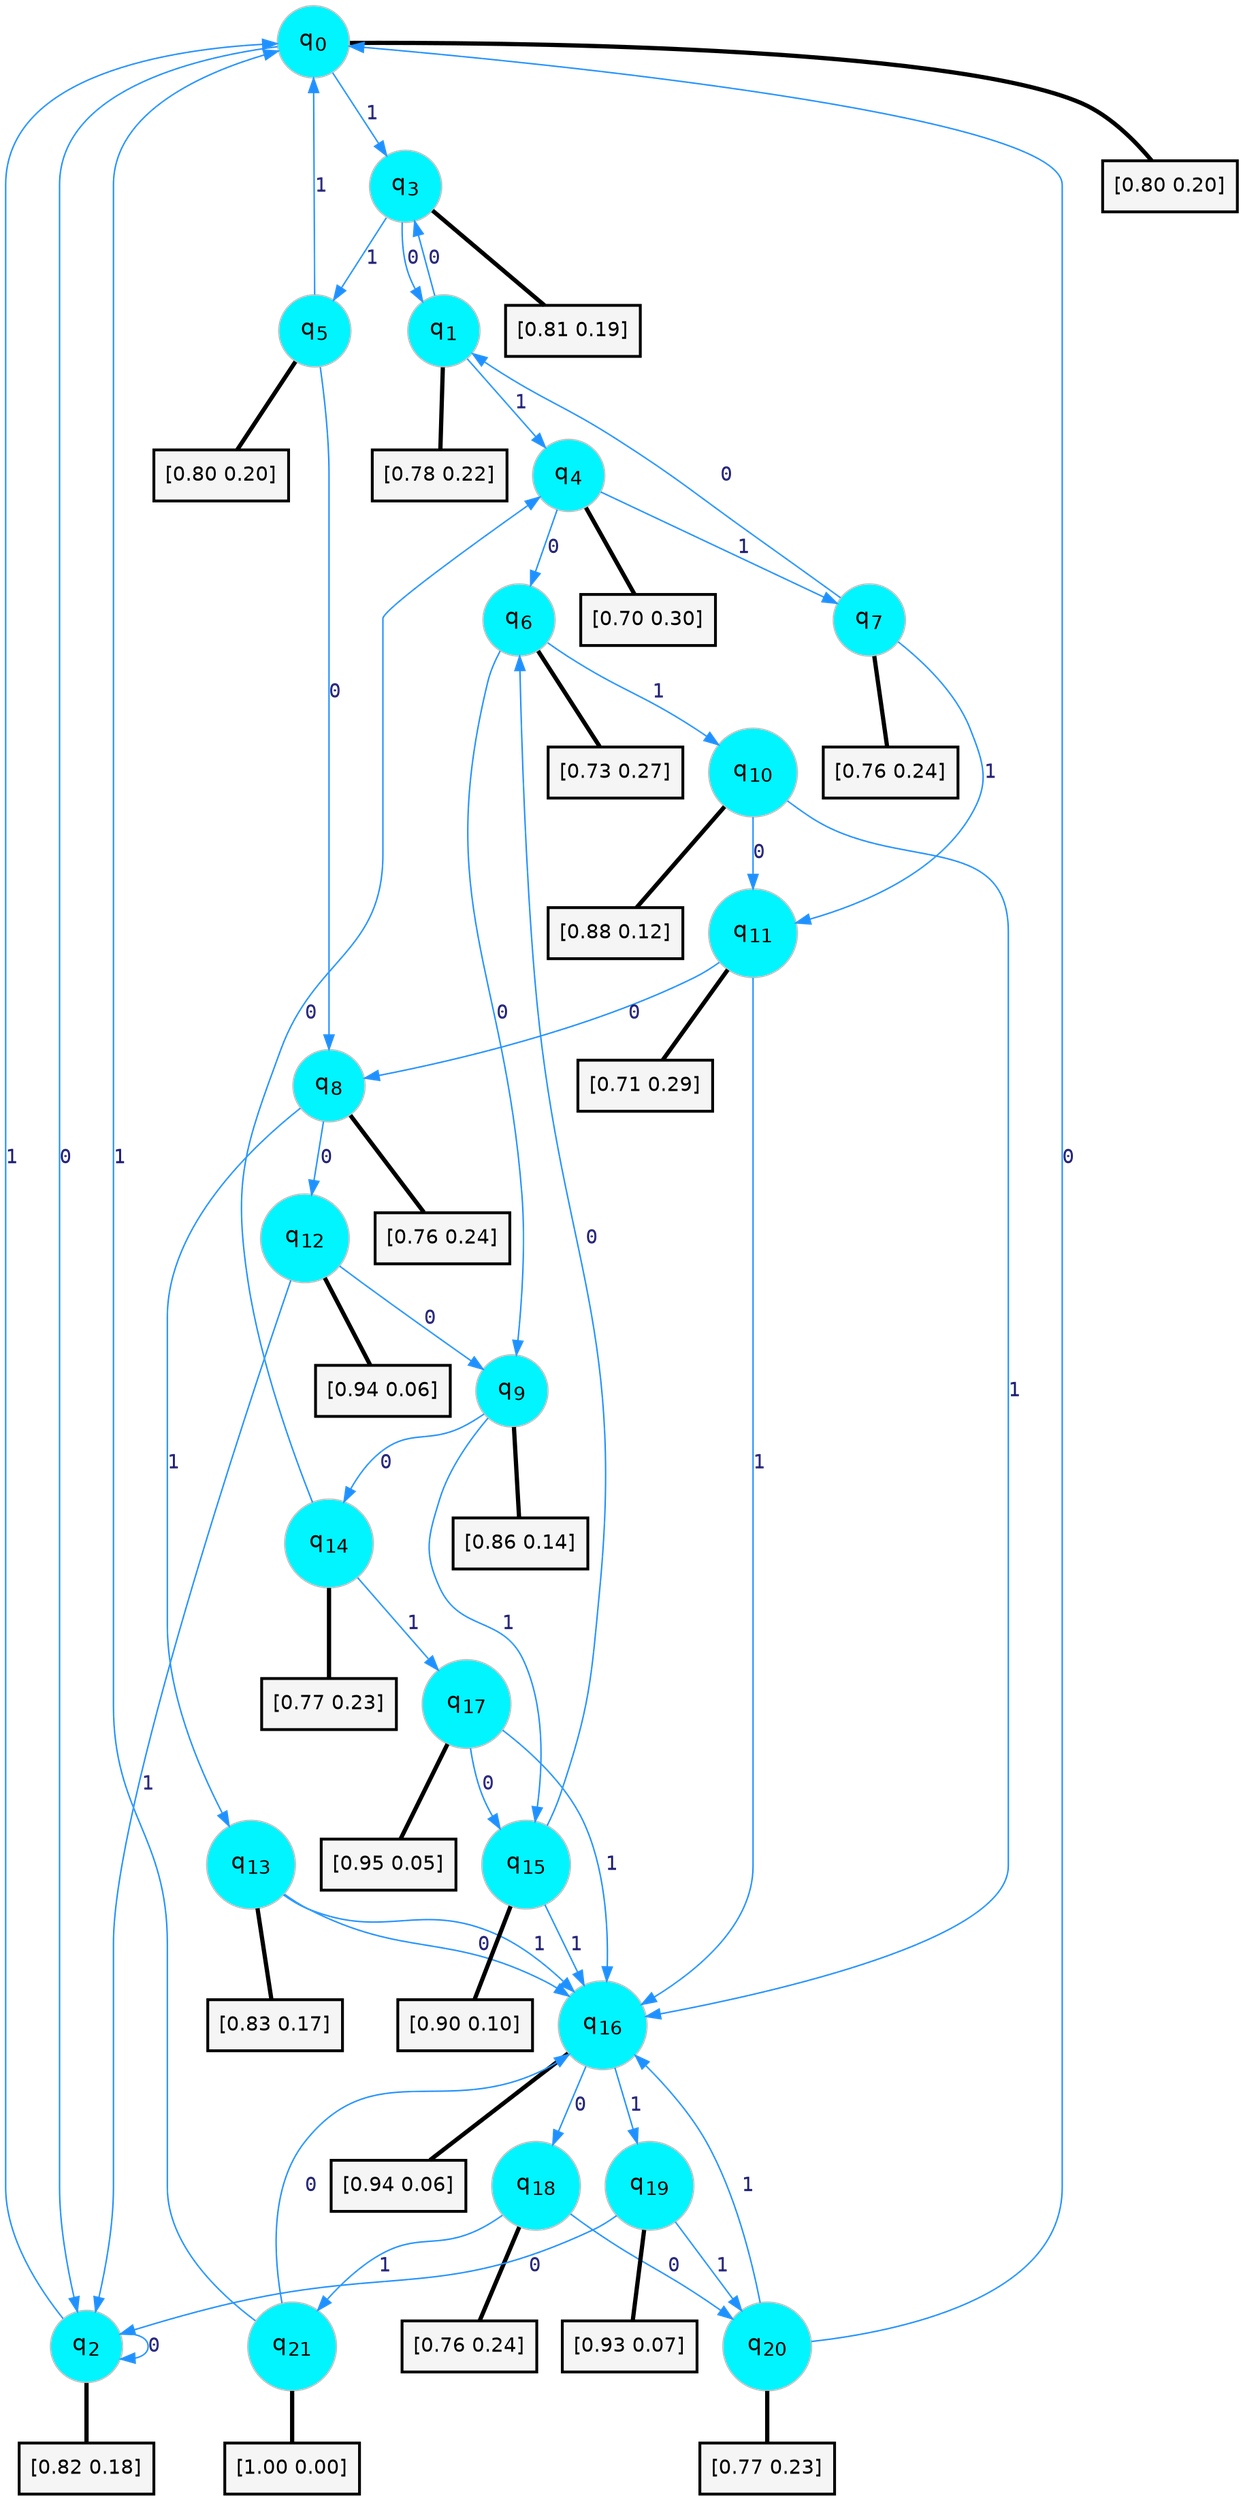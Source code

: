digraph G {
graph [
bgcolor=transparent, dpi=300, rankdir=TD, size="40,25"];
node [
color=gray, fillcolor=turquoise1, fontcolor=black, fontname=Helvetica, fontsize=16, fontweight=bold, shape=circle, style=filled];
edge [
arrowsize=1, color=dodgerblue1, fontcolor=midnightblue, fontname=courier, fontweight=bold, penwidth=1, style=solid, weight=20];
0[label=<q<SUB>0</SUB>>];
1[label=<q<SUB>1</SUB>>];
2[label=<q<SUB>2</SUB>>];
3[label=<q<SUB>3</SUB>>];
4[label=<q<SUB>4</SUB>>];
5[label=<q<SUB>5</SUB>>];
6[label=<q<SUB>6</SUB>>];
7[label=<q<SUB>7</SUB>>];
8[label=<q<SUB>8</SUB>>];
9[label=<q<SUB>9</SUB>>];
10[label=<q<SUB>10</SUB>>];
11[label=<q<SUB>11</SUB>>];
12[label=<q<SUB>12</SUB>>];
13[label=<q<SUB>13</SUB>>];
14[label=<q<SUB>14</SUB>>];
15[label=<q<SUB>15</SUB>>];
16[label=<q<SUB>16</SUB>>];
17[label=<q<SUB>17</SUB>>];
18[label=<q<SUB>18</SUB>>];
19[label=<q<SUB>19</SUB>>];
20[label=<q<SUB>20</SUB>>];
21[label=<q<SUB>21</SUB>>];
22[label="[0.80 0.20]", shape=box,fontcolor=black, fontname=Helvetica, fontsize=14, penwidth=2, fillcolor=whitesmoke,color=black];
23[label="[0.78 0.22]", shape=box,fontcolor=black, fontname=Helvetica, fontsize=14, penwidth=2, fillcolor=whitesmoke,color=black];
24[label="[0.82 0.18]", shape=box,fontcolor=black, fontname=Helvetica, fontsize=14, penwidth=2, fillcolor=whitesmoke,color=black];
25[label="[0.81 0.19]", shape=box,fontcolor=black, fontname=Helvetica, fontsize=14, penwidth=2, fillcolor=whitesmoke,color=black];
26[label="[0.70 0.30]", shape=box,fontcolor=black, fontname=Helvetica, fontsize=14, penwidth=2, fillcolor=whitesmoke,color=black];
27[label="[0.80 0.20]", shape=box,fontcolor=black, fontname=Helvetica, fontsize=14, penwidth=2, fillcolor=whitesmoke,color=black];
28[label="[0.73 0.27]", shape=box,fontcolor=black, fontname=Helvetica, fontsize=14, penwidth=2, fillcolor=whitesmoke,color=black];
29[label="[0.76 0.24]", shape=box,fontcolor=black, fontname=Helvetica, fontsize=14, penwidth=2, fillcolor=whitesmoke,color=black];
30[label="[0.76 0.24]", shape=box,fontcolor=black, fontname=Helvetica, fontsize=14, penwidth=2, fillcolor=whitesmoke,color=black];
31[label="[0.86 0.14]", shape=box,fontcolor=black, fontname=Helvetica, fontsize=14, penwidth=2, fillcolor=whitesmoke,color=black];
32[label="[0.88 0.12]", shape=box,fontcolor=black, fontname=Helvetica, fontsize=14, penwidth=2, fillcolor=whitesmoke,color=black];
33[label="[0.71 0.29]", shape=box,fontcolor=black, fontname=Helvetica, fontsize=14, penwidth=2, fillcolor=whitesmoke,color=black];
34[label="[0.94 0.06]", shape=box,fontcolor=black, fontname=Helvetica, fontsize=14, penwidth=2, fillcolor=whitesmoke,color=black];
35[label="[0.83 0.17]", shape=box,fontcolor=black, fontname=Helvetica, fontsize=14, penwidth=2, fillcolor=whitesmoke,color=black];
36[label="[0.77 0.23]", shape=box,fontcolor=black, fontname=Helvetica, fontsize=14, penwidth=2, fillcolor=whitesmoke,color=black];
37[label="[0.90 0.10]", shape=box,fontcolor=black, fontname=Helvetica, fontsize=14, penwidth=2, fillcolor=whitesmoke,color=black];
38[label="[0.94 0.06]", shape=box,fontcolor=black, fontname=Helvetica, fontsize=14, penwidth=2, fillcolor=whitesmoke,color=black];
39[label="[0.95 0.05]", shape=box,fontcolor=black, fontname=Helvetica, fontsize=14, penwidth=2, fillcolor=whitesmoke,color=black];
40[label="[0.76 0.24]", shape=box,fontcolor=black, fontname=Helvetica, fontsize=14, penwidth=2, fillcolor=whitesmoke,color=black];
41[label="[0.93 0.07]", shape=box,fontcolor=black, fontname=Helvetica, fontsize=14, penwidth=2, fillcolor=whitesmoke,color=black];
42[label="[0.77 0.23]", shape=box,fontcolor=black, fontname=Helvetica, fontsize=14, penwidth=2, fillcolor=whitesmoke,color=black];
43[label="[1.00 0.00]", shape=box,fontcolor=black, fontname=Helvetica, fontsize=14, penwidth=2, fillcolor=whitesmoke,color=black];
0->2 [label=0];
0->3 [label=1];
0->22 [arrowhead=none, penwidth=3,color=black];
1->3 [label=0];
1->4 [label=1];
1->23 [arrowhead=none, penwidth=3,color=black];
2->2 [label=0];
2->0 [label=1];
2->24 [arrowhead=none, penwidth=3,color=black];
3->1 [label=0];
3->5 [label=1];
3->25 [arrowhead=none, penwidth=3,color=black];
4->6 [label=0];
4->7 [label=1];
4->26 [arrowhead=none, penwidth=3,color=black];
5->8 [label=0];
5->0 [label=1];
5->27 [arrowhead=none, penwidth=3,color=black];
6->9 [label=0];
6->10 [label=1];
6->28 [arrowhead=none, penwidth=3,color=black];
7->1 [label=0];
7->11 [label=1];
7->29 [arrowhead=none, penwidth=3,color=black];
8->12 [label=0];
8->13 [label=1];
8->30 [arrowhead=none, penwidth=3,color=black];
9->14 [label=0];
9->15 [label=1];
9->31 [arrowhead=none, penwidth=3,color=black];
10->11 [label=0];
10->16 [label=1];
10->32 [arrowhead=none, penwidth=3,color=black];
11->8 [label=0];
11->16 [label=1];
11->33 [arrowhead=none, penwidth=3,color=black];
12->9 [label=0];
12->2 [label=1];
12->34 [arrowhead=none, penwidth=3,color=black];
13->16 [label=0];
13->16 [label=1];
13->35 [arrowhead=none, penwidth=3,color=black];
14->4 [label=0];
14->17 [label=1];
14->36 [arrowhead=none, penwidth=3,color=black];
15->6 [label=0];
15->16 [label=1];
15->37 [arrowhead=none, penwidth=3,color=black];
16->18 [label=0];
16->19 [label=1];
16->38 [arrowhead=none, penwidth=3,color=black];
17->15 [label=0];
17->16 [label=1];
17->39 [arrowhead=none, penwidth=3,color=black];
18->20 [label=0];
18->21 [label=1];
18->40 [arrowhead=none, penwidth=3,color=black];
19->2 [label=0];
19->20 [label=1];
19->41 [arrowhead=none, penwidth=3,color=black];
20->0 [label=0];
20->16 [label=1];
20->42 [arrowhead=none, penwidth=3,color=black];
21->16 [label=0];
21->0 [label=1];
21->43 [arrowhead=none, penwidth=3,color=black];
}
